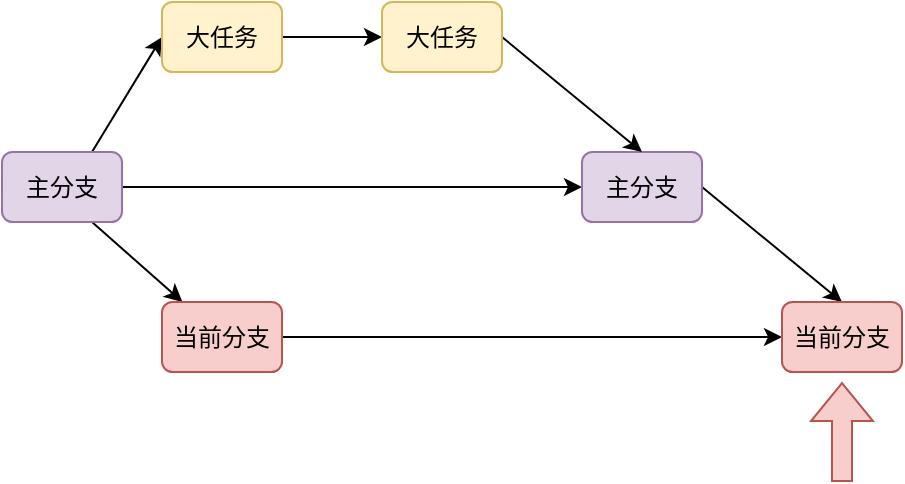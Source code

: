 <mxfile version="21.7.1" type="github">
  <diagram name="第 1 页" id="Dt46jdyRAChE3wyuOE7q">
    <mxGraphModel dx="1420" dy="744" grid="1" gridSize="10" guides="1" tooltips="1" connect="1" arrows="1" fold="1" page="1" pageScale="1" pageWidth="827" pageHeight="1169" math="0" shadow="0">
      <root>
        <mxCell id="0" />
        <mxCell id="1" parent="0" />
        <mxCell id="47isWgmVVyCj63-TSqBU-5" style="rounded=0;orthogonalLoop=1;jettySize=auto;html=1;exitX=0.75;exitY=0;exitDx=0;exitDy=0;entryX=0;entryY=0.5;entryDx=0;entryDy=0;" edge="1" parent="1" source="47isWgmVVyCj63-TSqBU-1" target="47isWgmVVyCj63-TSqBU-3">
          <mxGeometry relative="1" as="geometry" />
        </mxCell>
        <mxCell id="47isWgmVVyCj63-TSqBU-8" style="edgeStyle=orthogonalEdgeStyle;rounded=0;orthogonalLoop=1;jettySize=auto;html=1;exitX=1;exitY=0.5;exitDx=0;exitDy=0;" edge="1" parent="1" source="47isWgmVVyCj63-TSqBU-1" target="47isWgmVVyCj63-TSqBU-2">
          <mxGeometry relative="1" as="geometry" />
        </mxCell>
        <mxCell id="47isWgmVVyCj63-TSqBU-11" style="rounded=0;orthogonalLoop=1;jettySize=auto;html=1;exitX=0.75;exitY=1;exitDx=0;exitDy=0;" edge="1" parent="1" source="47isWgmVVyCj63-TSqBU-1" target="47isWgmVVyCj63-TSqBU-9">
          <mxGeometry relative="1" as="geometry" />
        </mxCell>
        <mxCell id="47isWgmVVyCj63-TSqBU-1" value="主分支" style="rounded=1;whiteSpace=wrap;html=1;fillColor=#e1d5e7;strokeColor=#9673a6;" vertex="1" parent="1">
          <mxGeometry x="210" y="535" width="60" height="35" as="geometry" />
        </mxCell>
        <mxCell id="47isWgmVVyCj63-TSqBU-13" style="rounded=0;orthogonalLoop=1;jettySize=auto;html=1;exitX=1;exitY=0.5;exitDx=0;exitDy=0;entryX=0.5;entryY=0;entryDx=0;entryDy=0;" edge="1" parent="1" source="47isWgmVVyCj63-TSqBU-2" target="47isWgmVVyCj63-TSqBU-10">
          <mxGeometry relative="1" as="geometry" />
        </mxCell>
        <mxCell id="47isWgmVVyCj63-TSqBU-2" value="主分支" style="rounded=1;whiteSpace=wrap;html=1;fillColor=#e1d5e7;strokeColor=#9673a6;" vertex="1" parent="1">
          <mxGeometry x="500" y="535" width="60" height="35" as="geometry" />
        </mxCell>
        <mxCell id="47isWgmVVyCj63-TSqBU-6" style="edgeStyle=orthogonalEdgeStyle;rounded=0;orthogonalLoop=1;jettySize=auto;html=1;exitX=1;exitY=0.5;exitDx=0;exitDy=0;entryX=0;entryY=0.5;entryDx=0;entryDy=0;" edge="1" parent="1" source="47isWgmVVyCj63-TSqBU-3" target="47isWgmVVyCj63-TSqBU-4">
          <mxGeometry relative="1" as="geometry" />
        </mxCell>
        <mxCell id="47isWgmVVyCj63-TSqBU-3" value="大任务" style="rounded=1;whiteSpace=wrap;html=1;fillColor=#fff2cc;strokeColor=#d6b656;" vertex="1" parent="1">
          <mxGeometry x="290" y="460" width="60" height="35" as="geometry" />
        </mxCell>
        <mxCell id="47isWgmVVyCj63-TSqBU-7" style="rounded=0;orthogonalLoop=1;jettySize=auto;html=1;exitX=1;exitY=0.5;exitDx=0;exitDy=0;entryX=0.5;entryY=0;entryDx=0;entryDy=0;" edge="1" parent="1" source="47isWgmVVyCj63-TSqBU-4" target="47isWgmVVyCj63-TSqBU-2">
          <mxGeometry relative="1" as="geometry" />
        </mxCell>
        <mxCell id="47isWgmVVyCj63-TSqBU-4" value="大任务" style="rounded=1;whiteSpace=wrap;html=1;fillColor=#fff2cc;strokeColor=#d6b656;" vertex="1" parent="1">
          <mxGeometry x="400" y="460" width="60" height="35" as="geometry" />
        </mxCell>
        <mxCell id="47isWgmVVyCj63-TSqBU-12" style="edgeStyle=orthogonalEdgeStyle;rounded=0;orthogonalLoop=1;jettySize=auto;html=1;exitX=1;exitY=0.5;exitDx=0;exitDy=0;" edge="1" parent="1" source="47isWgmVVyCj63-TSqBU-9" target="47isWgmVVyCj63-TSqBU-10">
          <mxGeometry relative="1" as="geometry" />
        </mxCell>
        <mxCell id="47isWgmVVyCj63-TSqBU-9" value="当前分支" style="rounded=1;whiteSpace=wrap;html=1;fillColor=#f8cecc;strokeColor=#b85450;" vertex="1" parent="1">
          <mxGeometry x="290" y="610" width="60" height="35" as="geometry" />
        </mxCell>
        <mxCell id="47isWgmVVyCj63-TSqBU-10" value="当前分支" style="rounded=1;whiteSpace=wrap;html=1;fillColor=#f8cecc;strokeColor=#b85450;" vertex="1" parent="1">
          <mxGeometry x="600" y="610" width="60" height="35" as="geometry" />
        </mxCell>
        <mxCell id="47isWgmVVyCj63-TSqBU-14" value="" style="shape=flexArrow;endArrow=classic;html=1;rounded=0;fillColor=#f8cecc;strokeColor=#b85450;" edge="1" parent="1">
          <mxGeometry width="50" height="50" relative="1" as="geometry">
            <mxPoint x="630" y="700" as="sourcePoint" />
            <mxPoint x="630" y="650" as="targetPoint" />
          </mxGeometry>
        </mxCell>
      </root>
    </mxGraphModel>
  </diagram>
</mxfile>

